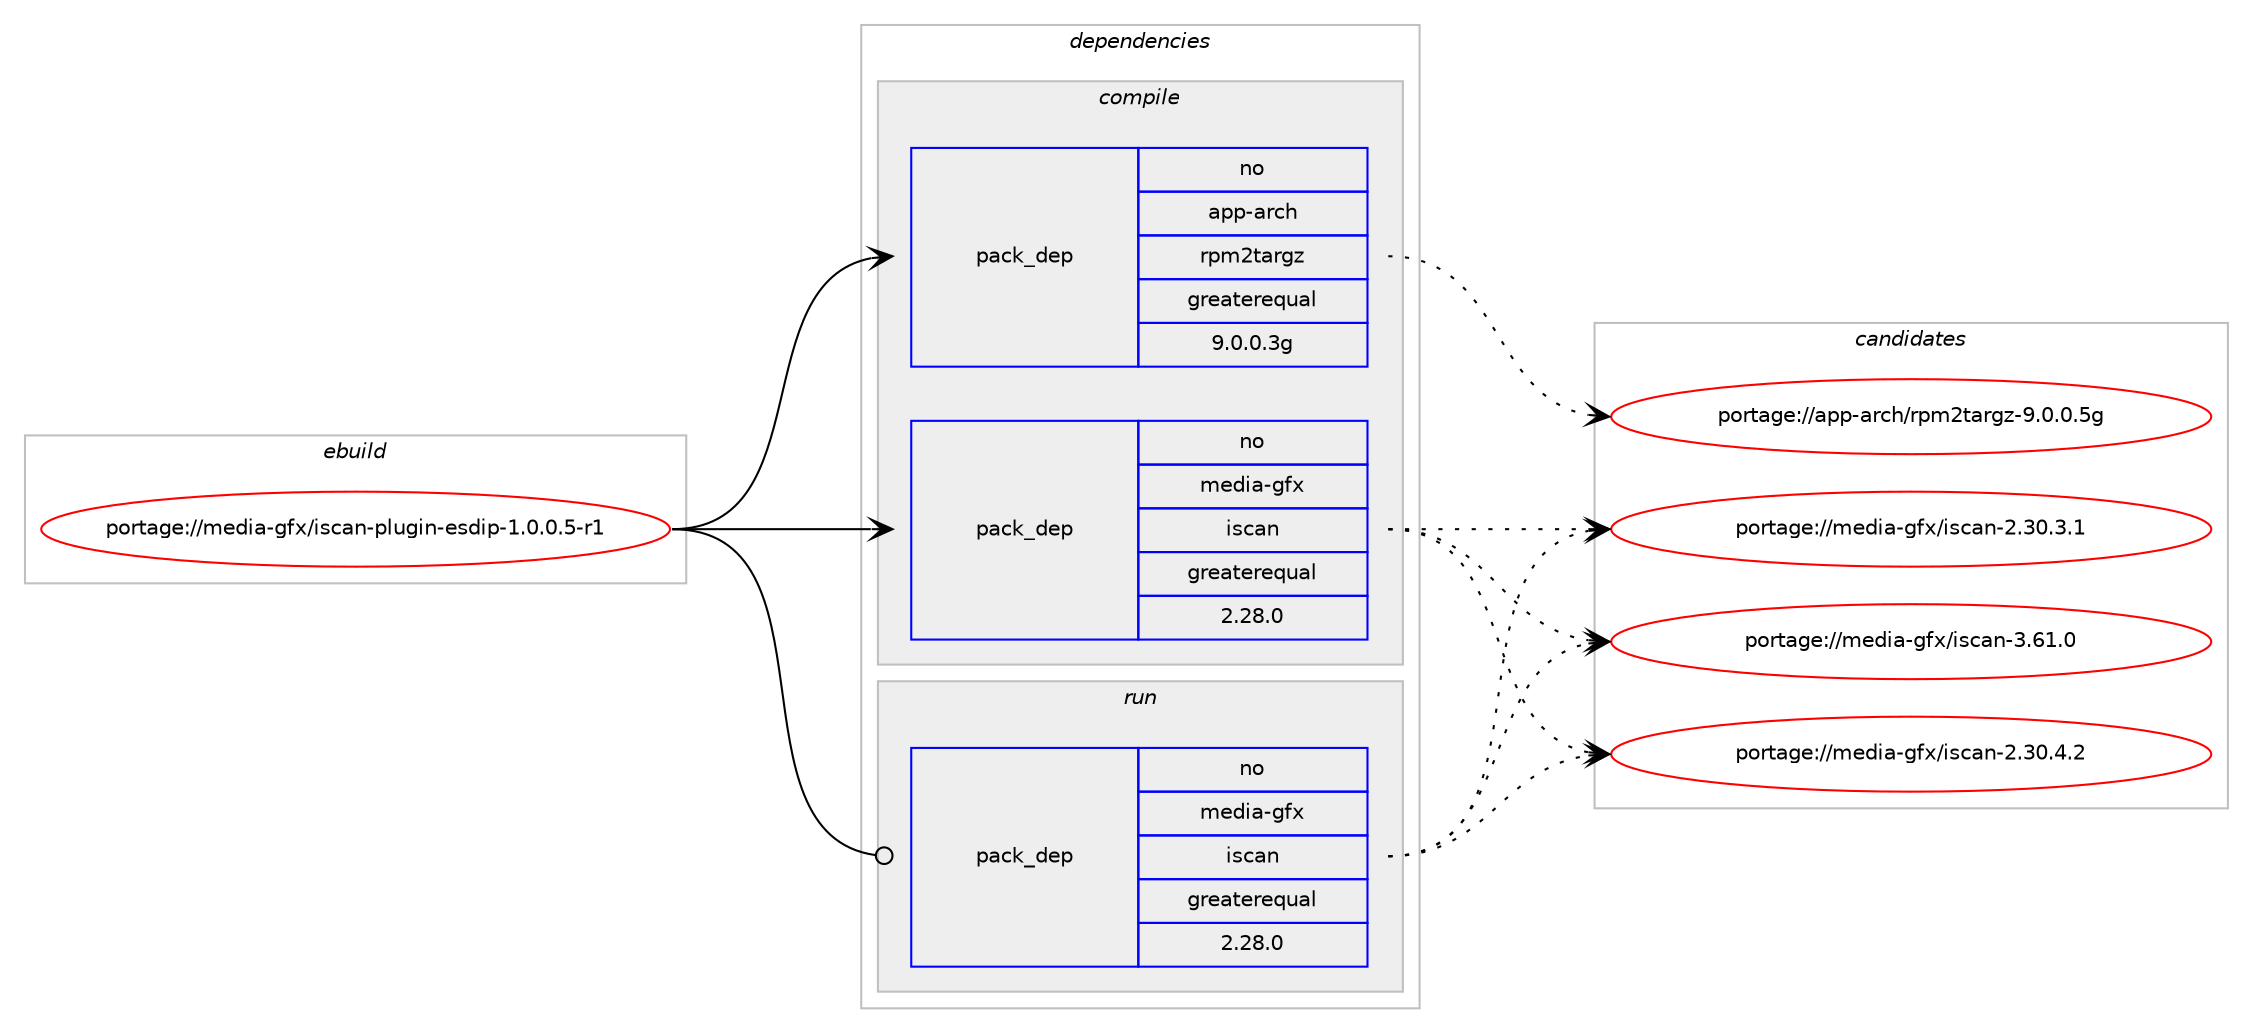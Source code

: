 digraph prolog {

# *************
# Graph options
# *************

newrank=true;
concentrate=true;
compound=true;
graph [rankdir=LR,fontname=Helvetica,fontsize=10,ranksep=1.5];#, ranksep=2.5, nodesep=0.2];
edge  [arrowhead=vee];
node  [fontname=Helvetica,fontsize=10];

# **********
# The ebuild
# **********

subgraph cluster_leftcol {
color=gray;
rank=same;
label=<<i>ebuild</i>>;
id [label="portage://media-gfx/iscan-plugin-esdip-1.0.0.5-r1", color=red, width=4, href="../media-gfx/iscan-plugin-esdip-1.0.0.5-r1.svg"];
}

# ****************
# The dependencies
# ****************

subgraph cluster_midcol {
color=gray;
label=<<i>dependencies</i>>;
subgraph cluster_compile {
fillcolor="#eeeeee";
style=filled;
label=<<i>compile</i>>;
subgraph pack166674 {
dependency220378 [label=<<TABLE BORDER="0" CELLBORDER="1" CELLSPACING="0" CELLPADDING="4" WIDTH="220"><TR><TD ROWSPAN="6" CELLPADDING="30">pack_dep</TD></TR><TR><TD WIDTH="110">no</TD></TR><TR><TD>app-arch</TD></TR><TR><TD>rpm2targz</TD></TR><TR><TD>greaterequal</TD></TR><TR><TD>9.0.0.3g</TD></TR></TABLE>>, shape=none, color=blue];
}
id:e -> dependency220378:w [weight=20,style="solid",arrowhead="vee"];
subgraph pack166675 {
dependency220379 [label=<<TABLE BORDER="0" CELLBORDER="1" CELLSPACING="0" CELLPADDING="4" WIDTH="220"><TR><TD ROWSPAN="6" CELLPADDING="30">pack_dep</TD></TR><TR><TD WIDTH="110">no</TD></TR><TR><TD>media-gfx</TD></TR><TR><TD>iscan</TD></TR><TR><TD>greaterequal</TD></TR><TR><TD>2.28.0</TD></TR></TABLE>>, shape=none, color=blue];
}
id:e -> dependency220379:w [weight=20,style="solid",arrowhead="vee"];
}
subgraph cluster_compileandrun {
fillcolor="#eeeeee";
style=filled;
label=<<i>compile and run</i>>;
}
subgraph cluster_run {
fillcolor="#eeeeee";
style=filled;
label=<<i>run</i>>;
subgraph pack166676 {
dependency220380 [label=<<TABLE BORDER="0" CELLBORDER="1" CELLSPACING="0" CELLPADDING="4" WIDTH="220"><TR><TD ROWSPAN="6" CELLPADDING="30">pack_dep</TD></TR><TR><TD WIDTH="110">no</TD></TR><TR><TD>media-gfx</TD></TR><TR><TD>iscan</TD></TR><TR><TD>greaterequal</TD></TR><TR><TD>2.28.0</TD></TR></TABLE>>, shape=none, color=blue];
}
id:e -> dependency220380:w [weight=20,style="solid",arrowhead="odot"];
}
}

# **************
# The candidates
# **************

subgraph cluster_choices {
rank=same;
color=gray;
label=<<i>candidates</i>>;

subgraph choice166674 {
color=black;
nodesep=1;
choice971121124597114991044711411210950116971141031224557464846484653103 [label="portage://app-arch/rpm2targz-9.0.0.5g", color=red, width=4,href="../app-arch/rpm2targz-9.0.0.5g.svg"];
dependency220378:e -> choice971121124597114991044711411210950116971141031224557464846484653103:w [style=dotted,weight="100"];
}
subgraph choice166675 {
color=black;
nodesep=1;
choice109101100105974510310212047105115999711045514654494648 [label="portage://media-gfx/iscan-3.61.0", color=red, width=4,href="../media-gfx/iscan-3.61.0.svg"];
choice1091011001059745103102120471051159997110455046514846524650 [label="portage://media-gfx/iscan-2.30.4.2", color=red, width=4,href="../media-gfx/iscan-2.30.4.2.svg"];
choice1091011001059745103102120471051159997110455046514846514649 [label="portage://media-gfx/iscan-2.30.3.1", color=red, width=4,href="../media-gfx/iscan-2.30.3.1.svg"];
dependency220379:e -> choice109101100105974510310212047105115999711045514654494648:w [style=dotted,weight="100"];
dependency220379:e -> choice1091011001059745103102120471051159997110455046514846524650:w [style=dotted,weight="100"];
dependency220379:e -> choice1091011001059745103102120471051159997110455046514846514649:w [style=dotted,weight="100"];
}
subgraph choice166676 {
color=black;
nodesep=1;
choice109101100105974510310212047105115999711045514654494648 [label="portage://media-gfx/iscan-3.61.0", color=red, width=4,href="../media-gfx/iscan-3.61.0.svg"];
choice1091011001059745103102120471051159997110455046514846524650 [label="portage://media-gfx/iscan-2.30.4.2", color=red, width=4,href="../media-gfx/iscan-2.30.4.2.svg"];
choice1091011001059745103102120471051159997110455046514846514649 [label="portage://media-gfx/iscan-2.30.3.1", color=red, width=4,href="../media-gfx/iscan-2.30.3.1.svg"];
dependency220380:e -> choice109101100105974510310212047105115999711045514654494648:w [style=dotted,weight="100"];
dependency220380:e -> choice1091011001059745103102120471051159997110455046514846524650:w [style=dotted,weight="100"];
dependency220380:e -> choice1091011001059745103102120471051159997110455046514846514649:w [style=dotted,weight="100"];
}
}

}
